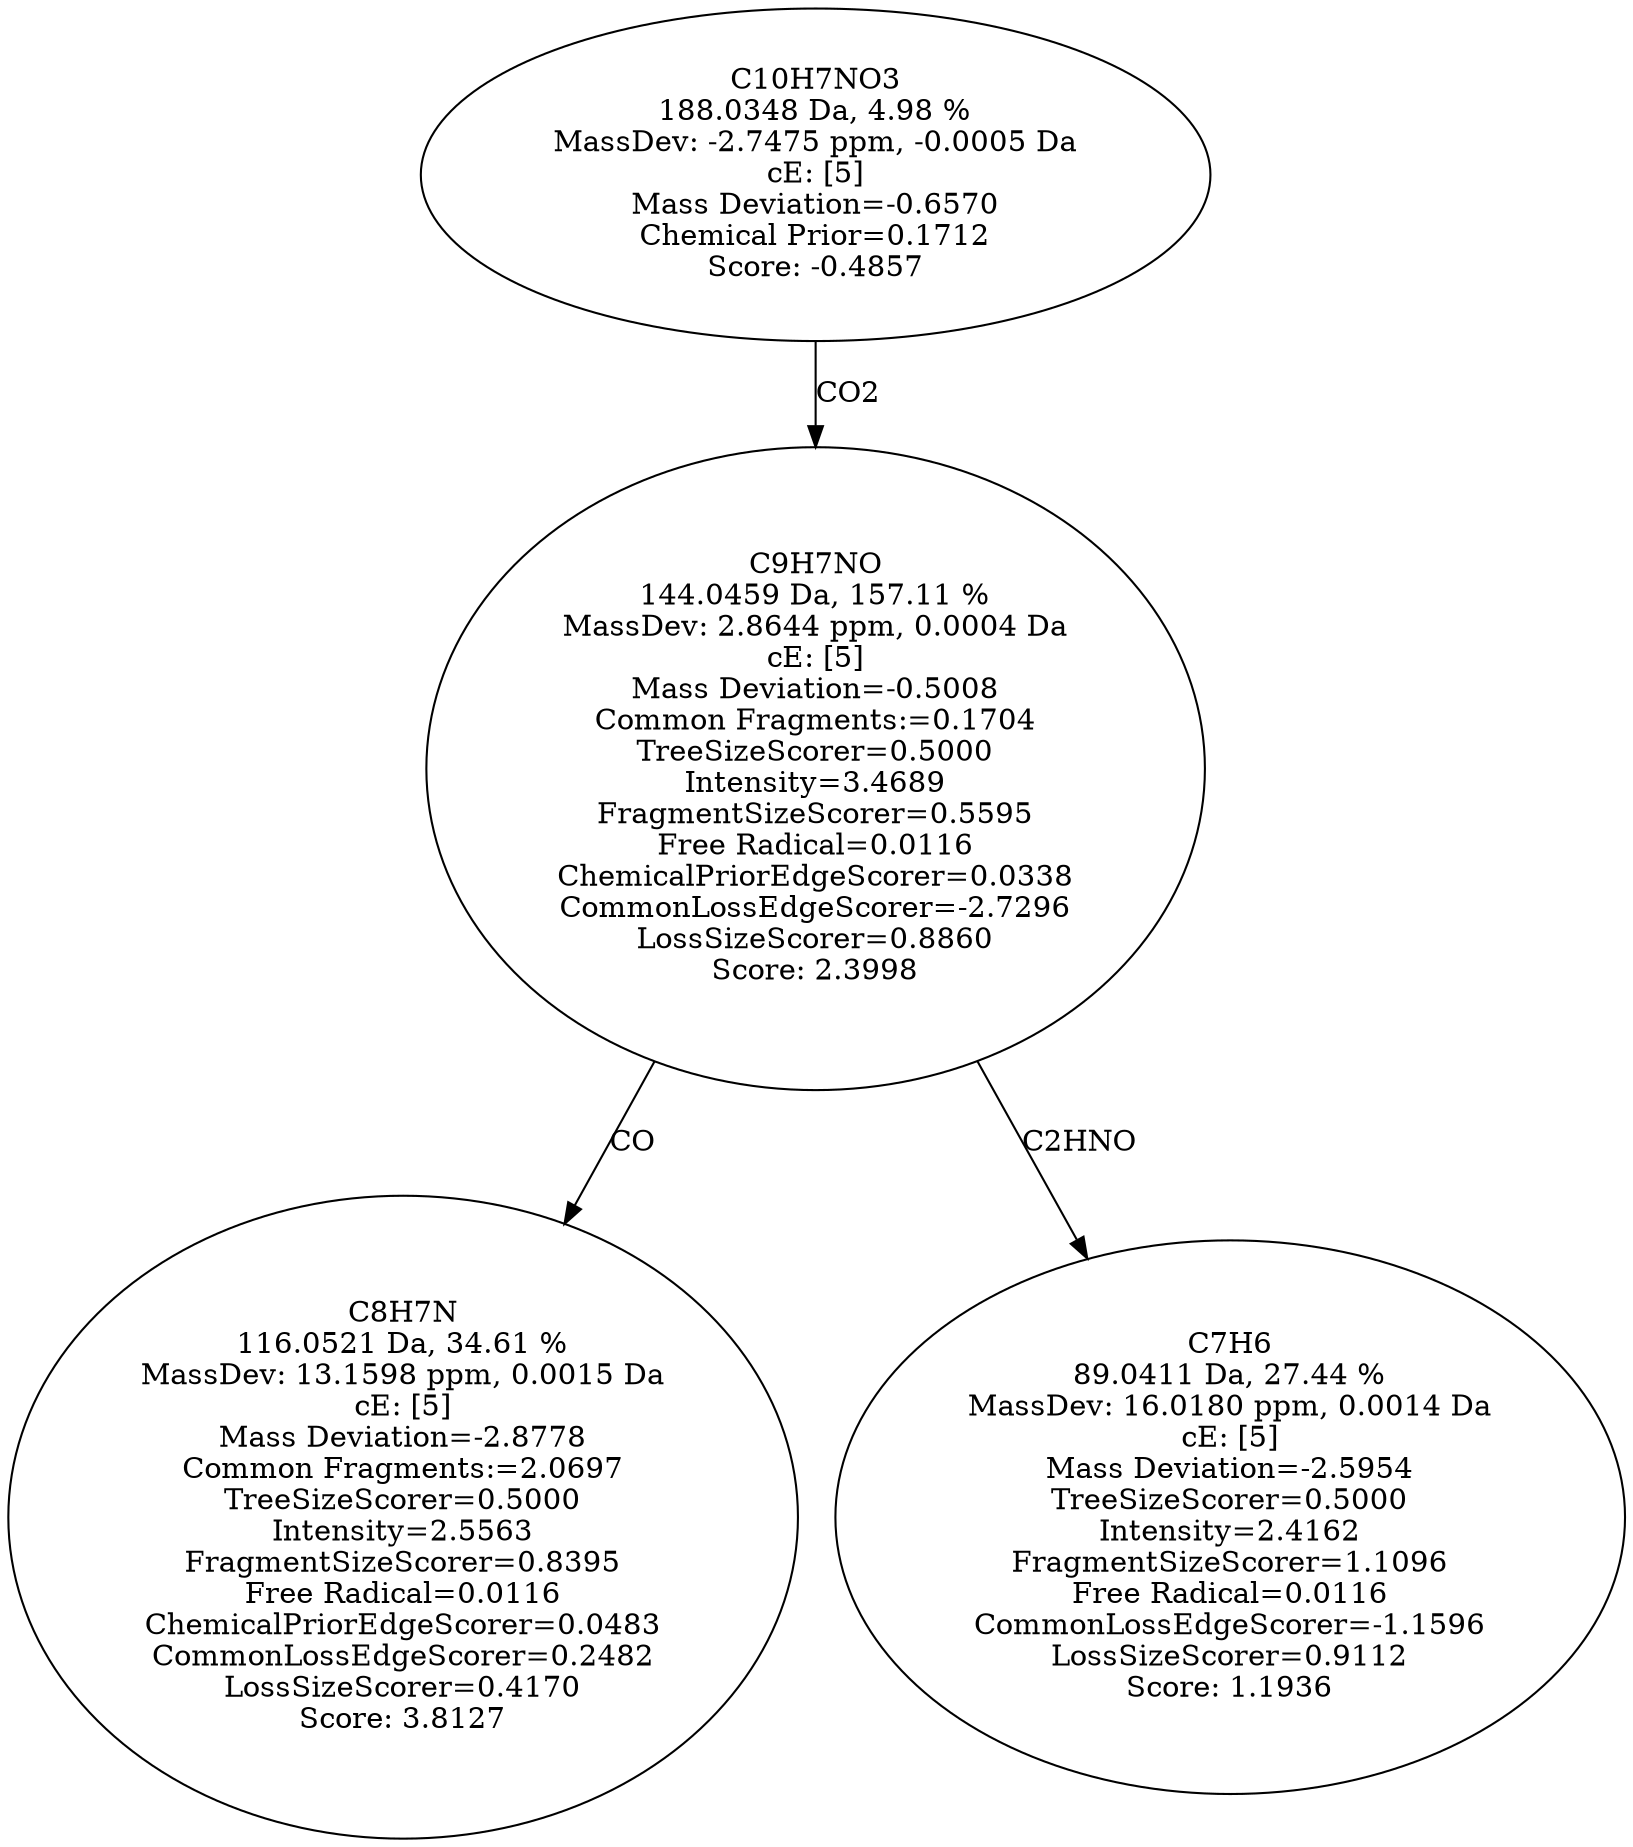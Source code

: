 strict digraph {
v1 [label="C8H7N\n116.0521 Da, 34.61 %\nMassDev: 13.1598 ppm, 0.0015 Da\ncE: [5]\nMass Deviation=-2.8778\nCommon Fragments:=2.0697\nTreeSizeScorer=0.5000\nIntensity=2.5563\nFragmentSizeScorer=0.8395\nFree Radical=0.0116\nChemicalPriorEdgeScorer=0.0483\nCommonLossEdgeScorer=0.2482\nLossSizeScorer=0.4170\nScore: 3.8127"];
v2 [label="C7H6\n89.0411 Da, 27.44 %\nMassDev: 16.0180 ppm, 0.0014 Da\ncE: [5]\nMass Deviation=-2.5954\nTreeSizeScorer=0.5000\nIntensity=2.4162\nFragmentSizeScorer=1.1096\nFree Radical=0.0116\nCommonLossEdgeScorer=-1.1596\nLossSizeScorer=0.9112\nScore: 1.1936"];
v3 [label="C9H7NO\n144.0459 Da, 157.11 %\nMassDev: 2.8644 ppm, 0.0004 Da\ncE: [5]\nMass Deviation=-0.5008\nCommon Fragments:=0.1704\nTreeSizeScorer=0.5000\nIntensity=3.4689\nFragmentSizeScorer=0.5595\nFree Radical=0.0116\nChemicalPriorEdgeScorer=0.0338\nCommonLossEdgeScorer=-2.7296\nLossSizeScorer=0.8860\nScore: 2.3998"];
v4 [label="C10H7NO3\n188.0348 Da, 4.98 %\nMassDev: -2.7475 ppm, -0.0005 Da\ncE: [5]\nMass Deviation=-0.6570\nChemical Prior=0.1712\nScore: -0.4857"];
v3 -> v1 [label="CO"];
v3 -> v2 [label="C2HNO"];
v4 -> v3 [label="CO2"];
}